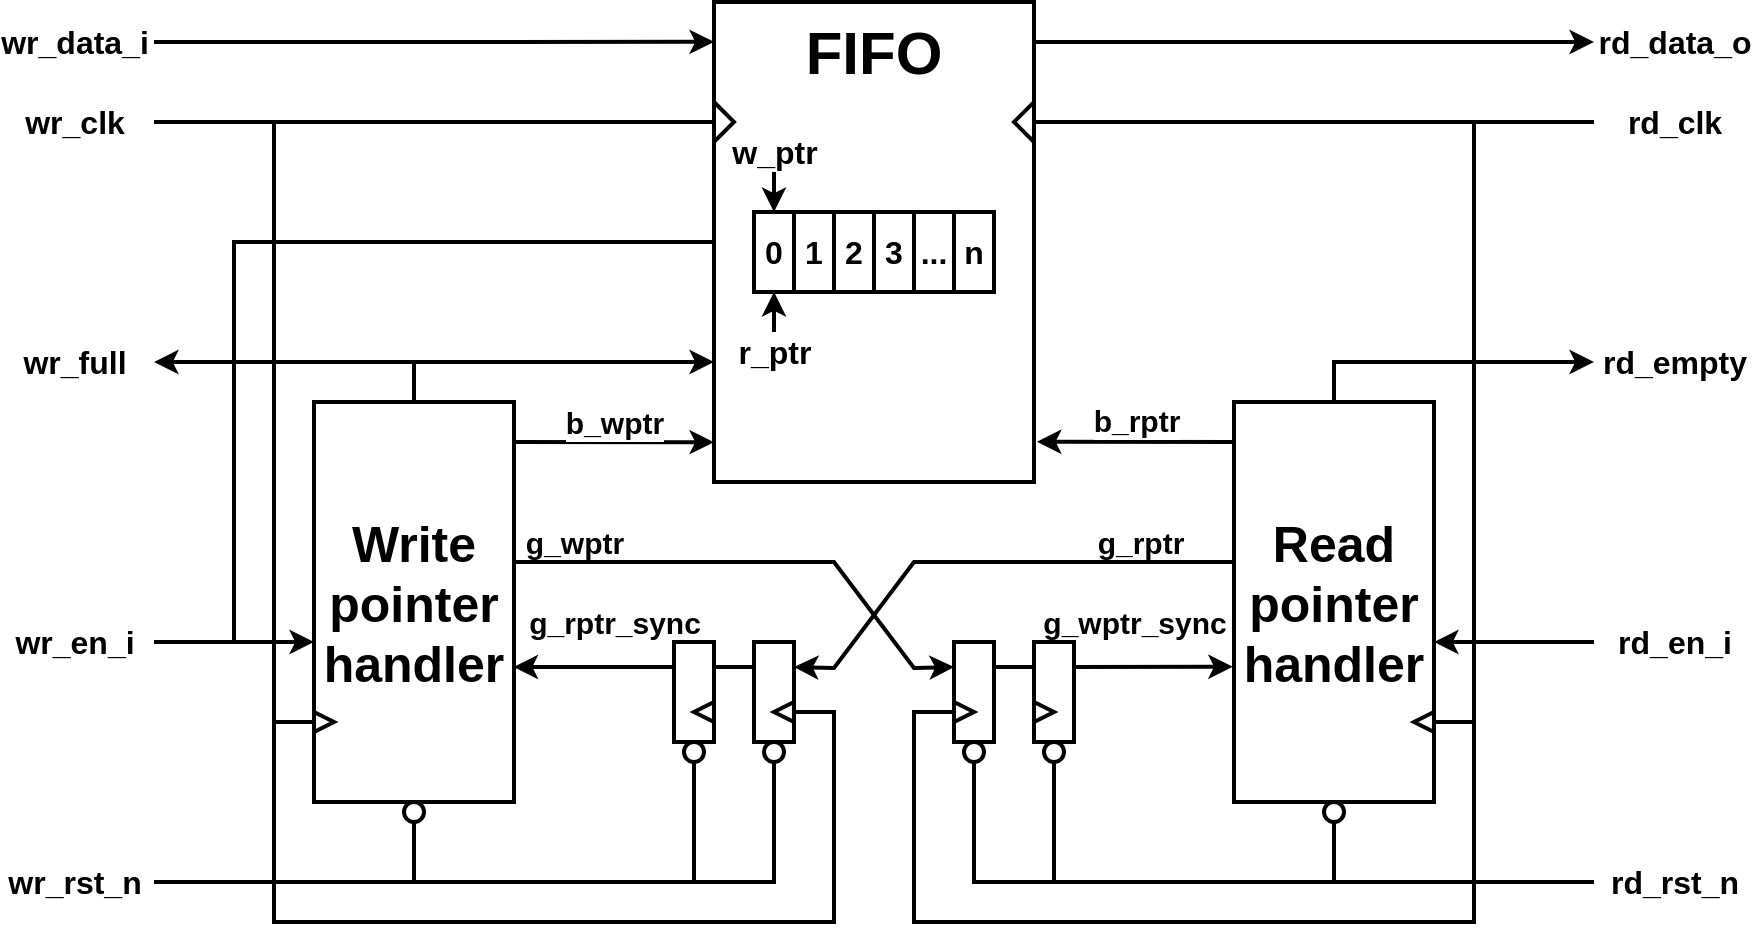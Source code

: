 <mxfile version="24.7.5">
  <diagram name="Page-1" id="hAvGSFw9dj1YhqL5--P1">
    <mxGraphModel dx="1050" dy="621" grid="1" gridSize="10" guides="1" tooltips="1" connect="1" arrows="1" fold="1" page="1" pageScale="1" pageWidth="1169" pageHeight="827" math="0" shadow="0">
      <root>
        <mxCell id="0" />
        <mxCell id="1" parent="0" />
        <mxCell id="6HQJpVp2JJiILHIEEDIj-74" value="&lt;font style=&quot;font-size: 25px;&quot;&gt;Read&lt;/font&gt;&lt;div style=&quot;font-size: 25px;&quot;&gt;&lt;font style=&quot;font-size: 25px;&quot;&gt;pointer&lt;/font&gt;&lt;/div&gt;&lt;div style=&quot;font-size: 25px;&quot;&gt;&lt;font style=&quot;font-size: 25px;&quot;&gt;handler&lt;/font&gt;&lt;/div&gt;" style="rounded=0;whiteSpace=wrap;html=1;fontStyle=1;strokeWidth=2;fontSize=16;labelBackgroundColor=none;" parent="1" vertex="1">
          <mxGeometry x="620" y="360" width="100" height="200" as="geometry" />
        </mxCell>
        <mxCell id="6HQJpVp2JJiILHIEEDIj-72" value="&lt;div style=&quot;font-size: 25px;&quot;&gt;&lt;font style=&quot;font-size: 25px;&quot;&gt;Write&lt;/font&gt;&lt;/div&gt;&lt;div style=&quot;font-size: 25px;&quot;&gt;&lt;font style=&quot;font-size: 25px;&quot;&gt;pointer&lt;/font&gt;&lt;/div&gt;&lt;div style=&quot;font-size: 25px;&quot;&gt;&lt;font style=&quot;font-size: 25px;&quot;&gt;handler&lt;/font&gt;&lt;/div&gt;" style="rounded=0;whiteSpace=wrap;html=1;fontStyle=1;strokeWidth=2;fontSize=16;labelBackgroundColor=none;" parent="1" vertex="1">
          <mxGeometry x="160" y="360" width="100" height="200" as="geometry" />
        </mxCell>
        <mxCell id="6HQJpVp2JJiILHIEEDIj-12" value="" style="rounded=0;whiteSpace=wrap;html=1;fontStyle=1;strokeWidth=2;fontSize=16;labelBackgroundColor=none;" parent="1" vertex="1">
          <mxGeometry x="360" y="160" width="160" height="240" as="geometry" />
        </mxCell>
        <mxCell id="6HQJpVp2JJiILHIEEDIj-2" value="0" style="rounded=0;whiteSpace=wrap;html=1;fontStyle=1;strokeWidth=2;fontSize=16;labelBackgroundColor=none;" parent="1" vertex="1">
          <mxGeometry x="380" y="265" width="20" height="40" as="geometry" />
        </mxCell>
        <mxCell id="6HQJpVp2JJiILHIEEDIj-3" value="1" style="rounded=0;whiteSpace=wrap;html=1;fontStyle=1;strokeWidth=2;fontSize=16;labelBackgroundColor=none;" parent="1" vertex="1">
          <mxGeometry x="400" y="265" width="20" height="40" as="geometry" />
        </mxCell>
        <mxCell id="6HQJpVp2JJiILHIEEDIj-4" value="2" style="rounded=0;whiteSpace=wrap;html=1;fontStyle=1;strokeWidth=2;fontSize=16;labelBackgroundColor=none;" parent="1" vertex="1">
          <mxGeometry x="420" y="265" width="20" height="40" as="geometry" />
        </mxCell>
        <mxCell id="6HQJpVp2JJiILHIEEDIj-5" value="3" style="rounded=0;whiteSpace=wrap;html=1;fontStyle=1;strokeWidth=2;fontSize=16;labelBackgroundColor=none;" parent="1" vertex="1">
          <mxGeometry x="440" y="265" width="20" height="40" as="geometry" />
        </mxCell>
        <mxCell id="6HQJpVp2JJiILHIEEDIj-6" value="..." style="rounded=0;whiteSpace=wrap;html=1;fontStyle=1;strokeWidth=2;fontSize=16;labelBackgroundColor=none;" parent="1" vertex="1">
          <mxGeometry x="460" y="265" width="20" height="40" as="geometry" />
        </mxCell>
        <mxCell id="6HQJpVp2JJiILHIEEDIj-7" value="n" style="rounded=0;whiteSpace=wrap;html=1;fontStyle=1;strokeWidth=2;fontSize=16;labelBackgroundColor=none;" parent="1" vertex="1">
          <mxGeometry x="480" y="265" width="20" height="40" as="geometry" />
        </mxCell>
        <mxCell id="6HQJpVp2JJiILHIEEDIj-10" value="w_ptr" style="endArrow=classic;html=1;rounded=0;entryX=0.5;entryY=0;entryDx=0;entryDy=0;fontStyle=1;strokeWidth=2;fontSize=16;labelBackgroundColor=none;" parent="1" target="6HQJpVp2JJiILHIEEDIj-2" edge="1">
          <mxGeometry x="-1" y="-10" width="50" height="50" relative="1" as="geometry">
            <mxPoint x="390" y="245" as="sourcePoint" />
            <mxPoint x="470" y="195" as="targetPoint" />
            <mxPoint x="10" y="-10" as="offset" />
          </mxGeometry>
        </mxCell>
        <mxCell id="6HQJpVp2JJiILHIEEDIj-11" value="r_ptr" style="endArrow=classic;html=1;rounded=0;entryX=0.5;entryY=1;entryDx=0;entryDy=0;fontStyle=1;strokeWidth=2;fontSize=16;labelBackgroundColor=none;" parent="1" target="6HQJpVp2JJiILHIEEDIj-2" edge="1">
          <mxGeometry x="-1" y="-10" width="50" height="50" relative="1" as="geometry">
            <mxPoint x="390" y="325" as="sourcePoint" />
            <mxPoint x="470" y="235" as="targetPoint" />
            <mxPoint x="-10" y="10" as="offset" />
          </mxGeometry>
        </mxCell>
        <mxCell id="6HQJpVp2JJiILHIEEDIj-13" value="wr_data_i" style="endArrow=classic;html=1;rounded=0;entryX=0;entryY=0.083;entryDx=0;entryDy=0;entryPerimeter=0;fontStyle=1;strokeWidth=2;fontSize=16;labelBackgroundColor=none;" parent="1" target="6HQJpVp2JJiILHIEEDIj-12" edge="1">
          <mxGeometry x="-1" y="-40" width="50" height="50" relative="1" as="geometry">
            <mxPoint x="80" y="180" as="sourcePoint" />
            <mxPoint x="430" y="230" as="targetPoint" />
            <mxPoint x="-40" y="-40" as="offset" />
          </mxGeometry>
        </mxCell>
        <mxCell id="6HQJpVp2JJiILHIEEDIj-14" value="rd_data_o" style="endArrow=classic;html=1;rounded=0;fontStyle=1;strokeWidth=2;fontSize=16;labelBackgroundColor=none;" parent="1" edge="1">
          <mxGeometry x="1" y="40" width="50" height="50" relative="1" as="geometry">
            <mxPoint x="520" y="180" as="sourcePoint" />
            <mxPoint x="800" y="180" as="targetPoint" />
            <mxPoint x="40" y="40" as="offset" />
          </mxGeometry>
        </mxCell>
        <mxCell id="6HQJpVp2JJiILHIEEDIj-15" value="wr_en_i" style="endArrow=classic;html=1;rounded=0;entryX=0;entryY=0.5;entryDx=0;entryDy=0;fontStyle=1;strokeWidth=2;fontSize=16;labelBackgroundColor=none;" parent="1" edge="1">
          <mxGeometry x="-1" y="-40" width="50" height="50" relative="1" as="geometry">
            <mxPoint x="80" y="480" as="sourcePoint" />
            <mxPoint x="160" y="480" as="targetPoint" />
            <mxPoint x="-40" y="-40" as="offset" />
          </mxGeometry>
        </mxCell>
        <mxCell id="6HQJpVp2JJiILHIEEDIj-16" value="rd_en_i" style="endArrow=classic;html=1;rounded=0;entryX=1;entryY=0.5;entryDx=0;entryDy=0;fontStyle=1;strokeWidth=2;fontSize=16;labelBackgroundColor=none;" parent="1" edge="1">
          <mxGeometry x="-1" y="-40" width="50" height="50" relative="1" as="geometry">
            <mxPoint x="800" y="480" as="sourcePoint" />
            <mxPoint x="720" y="480" as="targetPoint" />
            <mxPoint x="40" y="40" as="offset" />
          </mxGeometry>
        </mxCell>
        <mxCell id="6HQJpVp2JJiILHIEEDIj-21" value="" style="triangle;whiteSpace=wrap;html=1;fontStyle=1;strokeWidth=2;fontSize=16;labelBackgroundColor=none;" parent="1" vertex="1">
          <mxGeometry x="360" y="210" width="10" height="20" as="geometry" />
        </mxCell>
        <mxCell id="6HQJpVp2JJiILHIEEDIj-22" value="" style="triangle;whiteSpace=wrap;html=1;direction=west;fontStyle=1;strokeWidth=2;fontSize=16;labelBackgroundColor=none;" parent="1" vertex="1">
          <mxGeometry x="510" y="210" width="10" height="20" as="geometry" />
        </mxCell>
        <mxCell id="6HQJpVp2JJiILHIEEDIj-23" value="wr_full" style="endArrow=classic;startArrow=classic;html=1;rounded=0;fontStyle=1;strokeWidth=2;fontSize=16;labelBackgroundColor=none;" parent="1" edge="1">
          <mxGeometry x="-1" y="-40" width="50" height="50" relative="1" as="geometry">
            <mxPoint x="80" y="340" as="sourcePoint" />
            <mxPoint x="360" y="340" as="targetPoint" />
            <mxPoint x="-40" y="-40" as="offset" />
          </mxGeometry>
        </mxCell>
        <mxCell id="6HQJpVp2JJiILHIEEDIj-24" value="" style="endArrow=none;html=1;rounded=0;exitX=0.5;exitY=0;exitDx=0;exitDy=0;fontStyle=1;strokeWidth=2;fontSize=16;labelBackgroundColor=none;" parent="1" source="6HQJpVp2JJiILHIEEDIj-72" edge="1">
          <mxGeometry width="50" height="50" relative="1" as="geometry">
            <mxPoint x="210" y="400" as="sourcePoint" />
            <mxPoint x="210" y="340" as="targetPoint" />
          </mxGeometry>
        </mxCell>
        <mxCell id="6HQJpVp2JJiILHIEEDIj-29" value="" style="group;fontStyle=1;strokeWidth=2;fontSize=16;labelBackgroundColor=none;" parent="1" vertex="1" connectable="0">
          <mxGeometry x="380" y="480" width="20" height="50" as="geometry" />
        </mxCell>
        <mxCell id="6HQJpVp2JJiILHIEEDIj-46" value="" style="group;fontStyle=1;strokeWidth=2;fontSize=16;labelBackgroundColor=none;" parent="6HQJpVp2JJiILHIEEDIj-29" vertex="1" connectable="0">
          <mxGeometry width="20" height="50" as="geometry" />
        </mxCell>
        <mxCell id="6HQJpVp2JJiILHIEEDIj-26" value="" style="rounded=0;whiteSpace=wrap;html=1;fontStyle=1;strokeWidth=2;fontSize=16;labelBackgroundColor=none;" parent="6HQJpVp2JJiILHIEEDIj-46" vertex="1">
          <mxGeometry width="20" height="50" as="geometry" />
        </mxCell>
        <mxCell id="6HQJpVp2JJiILHIEEDIj-28" value="" style="triangle;whiteSpace=wrap;html=1;direction=west;fontStyle=1;strokeWidth=2;fontSize=16;labelBackgroundColor=none;" parent="6HQJpVp2JJiILHIEEDIj-46" vertex="1">
          <mxGeometry x="10" y="30" width="10" height="10" as="geometry" />
        </mxCell>
        <mxCell id="6HQJpVp2JJiILHIEEDIj-32" value="" style="endArrow=none;html=1;rounded=0;exitX=0;exitY=0.5;exitDx=0;exitDy=0;fontStyle=1;strokeWidth=2;fontSize=16;labelBackgroundColor=none;" parent="1" source="6HQJpVp2JJiILHIEEDIj-28" edge="1">
          <mxGeometry width="50" height="50" relative="1" as="geometry">
            <mxPoint x="430" y="520" as="sourcePoint" />
            <mxPoint x="140" y="220" as="targetPoint" />
            <Array as="points">
              <mxPoint x="420" y="515" />
              <mxPoint x="420" y="620" />
              <mxPoint x="140" y="620" />
            </Array>
          </mxGeometry>
        </mxCell>
        <mxCell id="6HQJpVp2JJiILHIEEDIj-33" value="" style="ellipse;whiteSpace=wrap;html=1;aspect=fixed;fontStyle=1;strokeWidth=2;fontSize=16;labelBackgroundColor=none;" parent="1" vertex="1">
          <mxGeometry x="345" y="530" width="10" height="10" as="geometry" />
        </mxCell>
        <mxCell id="6HQJpVp2JJiILHIEEDIj-34" value="" style="ellipse;whiteSpace=wrap;html=1;aspect=fixed;fontStyle=1;strokeWidth=2;fontSize=16;labelBackgroundColor=none;" parent="1" vertex="1">
          <mxGeometry x="385" y="530" width="10" height="10" as="geometry" />
        </mxCell>
        <mxCell id="6HQJpVp2JJiILHIEEDIj-35" value="" style="endArrow=none;html=1;rounded=0;entryX=0.5;entryY=1;entryDx=0;entryDy=0;fontStyle=1;strokeWidth=2;fontSize=16;labelBackgroundColor=none;" parent="1" target="6HQJpVp2JJiILHIEEDIj-33" edge="1">
          <mxGeometry width="50" height="50" relative="1" as="geometry">
            <mxPoint x="350" y="600" as="sourcePoint" />
            <mxPoint x="480" y="510" as="targetPoint" />
          </mxGeometry>
        </mxCell>
        <mxCell id="6HQJpVp2JJiILHIEEDIj-36" value="" style="endArrow=none;html=1;rounded=0;entryX=0.5;entryY=1;entryDx=0;entryDy=0;fontStyle=1;strokeWidth=2;fontSize=16;labelBackgroundColor=none;" parent="1" target="6HQJpVp2JJiILHIEEDIj-34" edge="1">
          <mxGeometry width="50" height="50" relative="1" as="geometry">
            <mxPoint x="200" y="600" as="sourcePoint" />
            <mxPoint x="450" y="550" as="targetPoint" />
            <Array as="points">
              <mxPoint x="390" y="600" />
            </Array>
          </mxGeometry>
        </mxCell>
        <mxCell id="6HQJpVp2JJiILHIEEDIj-37" value="" style="ellipse;whiteSpace=wrap;html=1;aspect=fixed;fontStyle=1;strokeWidth=2;fontSize=16;labelBackgroundColor=none;" parent="1" vertex="1">
          <mxGeometry x="205" y="560" width="10" height="10" as="geometry" />
        </mxCell>
        <mxCell id="6HQJpVp2JJiILHIEEDIj-39" value="wr_rst_n" style="endArrow=none;html=1;rounded=0;exitX=0.5;exitY=1;exitDx=0;exitDy=0;fontStyle=1;strokeWidth=2;fontSize=16;labelBackgroundColor=none;" parent="1" edge="1">
          <mxGeometry x="1" y="40" width="50" height="50" relative="1" as="geometry">
            <mxPoint x="210" y="570" as="sourcePoint" />
            <mxPoint x="80" y="600" as="targetPoint" />
            <Array as="points">
              <mxPoint x="210" y="600" />
            </Array>
            <mxPoint x="-40" y="-40" as="offset" />
          </mxGeometry>
        </mxCell>
        <mxCell id="6HQJpVp2JJiILHIEEDIj-40" value="g_rptr_sync" style="endArrow=classic;html=1;rounded=0;exitX=0;exitY=0.25;exitDx=0;exitDy=0;entryX=0.998;entryY=0.578;entryDx=0;entryDy=0;entryPerimeter=0;fontStyle=1;strokeWidth=2;fontSize=15;labelBackgroundColor=none;" parent="1" source="6HQJpVp2JJiILHIEEDIj-25" edge="1">
          <mxGeometry x="-0.252" y="-22" width="50" height="50" relative="1" as="geometry">
            <mxPoint x="350" y="520" as="sourcePoint" />
            <mxPoint x="259.8" y="492.48" as="targetPoint" />
            <mxPoint as="offset" />
          </mxGeometry>
        </mxCell>
        <mxCell id="6HQJpVp2JJiILHIEEDIj-42" value="" style="endArrow=none;html=1;rounded=0;entryX=0;entryY=0.25;entryDx=0;entryDy=0;exitX=1;exitY=0.25;exitDx=0;exitDy=0;fontStyle=1;strokeWidth=2;fontSize=16;labelBackgroundColor=none;" parent="1" source="6HQJpVp2JJiILHIEEDIj-25" target="6HQJpVp2JJiILHIEEDIj-26" edge="1">
          <mxGeometry width="50" height="50" relative="1" as="geometry">
            <mxPoint x="360" y="510" as="sourcePoint" />
            <mxPoint x="410" y="460" as="targetPoint" />
          </mxGeometry>
        </mxCell>
        <mxCell id="6HQJpVp2JJiILHIEEDIj-43" value="g_rptr" style="endArrow=classic;html=1;rounded=0;entryX=1;entryY=0.25;entryDx=0;entryDy=0;exitX=0;exitY=0.25;exitDx=0;exitDy=0;fontStyle=1;strokeWidth=2;fontSize=15;labelBackgroundColor=none;" parent="1" target="6HQJpVp2JJiILHIEEDIj-26" edge="1">
          <mxGeometry x="-0.619" y="-10" width="50" height="50" relative="1" as="geometry">
            <mxPoint x="620" y="440" as="sourcePoint" />
            <mxPoint x="470" y="460" as="targetPoint" />
            <Array as="points">
              <mxPoint x="460" y="440" />
              <mxPoint x="420" y="493" />
            </Array>
            <mxPoint as="offset" />
          </mxGeometry>
        </mxCell>
        <mxCell id="6HQJpVp2JJiILHIEEDIj-44" value="g_wptr" style="endArrow=classic;html=1;rounded=0;exitX=1;exitY=0.25;exitDx=0;exitDy=0;entryX=0;entryY=0.25;entryDx=0;entryDy=0;fontStyle=1;strokeWidth=2;fontSize=15;labelBackgroundColor=none;" parent="1" target="6HQJpVp2JJiILHIEEDIj-51" edge="1">
          <mxGeometry x="-0.761" y="10" width="50" height="50" relative="1" as="geometry">
            <mxPoint x="260" y="440" as="sourcePoint" />
            <mxPoint x="480" y="490" as="targetPoint" />
            <Array as="points">
              <mxPoint x="390" y="440" />
              <mxPoint x="420" y="440" />
              <mxPoint x="460" y="493" />
            </Array>
            <mxPoint as="offset" />
          </mxGeometry>
        </mxCell>
        <mxCell id="6HQJpVp2JJiILHIEEDIj-45" value="" style="group;fontStyle=1;strokeWidth=2;fontSize=16;labelBackgroundColor=none;" parent="1" vertex="1" connectable="0">
          <mxGeometry x="340" y="480" width="20" height="50" as="geometry" />
        </mxCell>
        <mxCell id="6HQJpVp2JJiILHIEEDIj-25" value="" style="rounded=0;whiteSpace=wrap;html=1;fontStyle=1;strokeWidth=2;fontSize=16;labelBackgroundColor=none;" parent="6HQJpVp2JJiILHIEEDIj-45" vertex="1">
          <mxGeometry width="20" height="50" as="geometry" />
        </mxCell>
        <mxCell id="6HQJpVp2JJiILHIEEDIj-27" value="" style="triangle;whiteSpace=wrap;html=1;direction=west;fontStyle=1;strokeWidth=2;fontSize=16;labelBackgroundColor=none;" parent="6HQJpVp2JJiILHIEEDIj-45" vertex="1">
          <mxGeometry x="10" y="30" width="10" height="10" as="geometry" />
        </mxCell>
        <mxCell id="6HQJpVp2JJiILHIEEDIj-47" value="" style="group;fontStyle=1;strokeWidth=2;fontSize=16;labelBackgroundColor=none;" parent="1" vertex="1" connectable="0">
          <mxGeometry x="520" y="480" width="20" height="50" as="geometry" />
        </mxCell>
        <mxCell id="6HQJpVp2JJiILHIEEDIj-48" value="" style="rounded=0;whiteSpace=wrap;html=1;fontStyle=1;strokeWidth=2;fontSize=16;labelBackgroundColor=none;" parent="6HQJpVp2JJiILHIEEDIj-47" vertex="1">
          <mxGeometry width="20" height="50" as="geometry" />
        </mxCell>
        <mxCell id="6HQJpVp2JJiILHIEEDIj-49" value="" style="triangle;whiteSpace=wrap;html=1;direction=east;fontStyle=1;strokeWidth=2;fontSize=16;labelBackgroundColor=none;" parent="6HQJpVp2JJiILHIEEDIj-47" vertex="1">
          <mxGeometry y="30" width="10" height="10" as="geometry" />
        </mxCell>
        <mxCell id="6HQJpVp2JJiILHIEEDIj-50" value="" style="group;fontStyle=1;strokeWidth=2;fontSize=16;labelBackgroundColor=none;" parent="1" vertex="1" connectable="0">
          <mxGeometry x="480" y="480" width="20" height="50" as="geometry" />
        </mxCell>
        <mxCell id="6HQJpVp2JJiILHIEEDIj-51" value="" style="rounded=0;whiteSpace=wrap;html=1;fontStyle=1;strokeWidth=2;fontSize=16;labelBackgroundColor=none;" parent="6HQJpVp2JJiILHIEEDIj-50" vertex="1">
          <mxGeometry width="20" height="50" as="geometry" />
        </mxCell>
        <mxCell id="6HQJpVp2JJiILHIEEDIj-52" value="" style="triangle;whiteSpace=wrap;html=1;direction=east;fontStyle=1;strokeWidth=2;fontSize=16;labelBackgroundColor=none;" parent="6HQJpVp2JJiILHIEEDIj-50" vertex="1">
          <mxGeometry y="30" width="10" height="10" as="geometry" />
        </mxCell>
        <mxCell id="6HQJpVp2JJiILHIEEDIj-53" value="" style="endArrow=none;html=1;rounded=0;entryX=0;entryY=0.25;entryDx=0;entryDy=0;exitX=1;exitY=0.25;exitDx=0;exitDy=0;fontStyle=1;strokeWidth=2;fontSize=16;labelBackgroundColor=none;" parent="1" source="6HQJpVp2JJiILHIEEDIj-51" target="6HQJpVp2JJiILHIEEDIj-48" edge="1">
          <mxGeometry width="50" height="50" relative="1" as="geometry">
            <mxPoint x="460" y="510" as="sourcePoint" />
            <mxPoint x="510" y="460" as="targetPoint" />
          </mxGeometry>
        </mxCell>
        <mxCell id="6HQJpVp2JJiILHIEEDIj-54" value="g_wptr_sync" style="endArrow=classic;html=1;rounded=0;entryX=-0.006;entryY=0.577;entryDx=0;entryDy=0;entryPerimeter=0;exitX=1;exitY=0.25;exitDx=0;exitDy=0;fontStyle=1;strokeWidth=2;fontSize=15;labelBackgroundColor=none;" parent="1" source="6HQJpVp2JJiILHIEEDIj-48" edge="1">
          <mxGeometry x="-0.243" y="22" width="50" height="50" relative="1" as="geometry">
            <mxPoint x="490" y="520" as="sourcePoint" />
            <mxPoint x="619.4" y="492.32" as="targetPoint" />
            <mxPoint as="offset" />
          </mxGeometry>
        </mxCell>
        <mxCell id="6HQJpVp2JJiILHIEEDIj-55" value="" style="ellipse;whiteSpace=wrap;html=1;aspect=fixed;fontStyle=1;strokeWidth=2;fontSize=16;labelBackgroundColor=none;" parent="1" vertex="1">
          <mxGeometry x="485" y="530" width="10" height="10" as="geometry" />
        </mxCell>
        <mxCell id="6HQJpVp2JJiILHIEEDIj-56" value="" style="ellipse;whiteSpace=wrap;html=1;aspect=fixed;fontStyle=1;strokeWidth=2;fontSize=16;labelBackgroundColor=none;" parent="1" vertex="1">
          <mxGeometry x="525" y="530" width="10" height="10" as="geometry" />
        </mxCell>
        <mxCell id="6HQJpVp2JJiILHIEEDIj-57" value="rd_rst_n" style="endArrow=none;html=1;rounded=0;entryX=0.5;entryY=1;entryDx=0;entryDy=0;fontStyle=1;strokeWidth=2;fontSize=16;labelBackgroundColor=none;" parent="1" target="6HQJpVp2JJiILHIEEDIj-55" edge="1">
          <mxGeometry x="-1" y="-40" width="50" height="50" relative="1" as="geometry">
            <mxPoint x="800" y="600" as="sourcePoint" />
            <mxPoint x="510" y="530" as="targetPoint" />
            <Array as="points">
              <mxPoint x="490" y="600" />
            </Array>
            <mxPoint x="40" y="40" as="offset" />
          </mxGeometry>
        </mxCell>
        <mxCell id="6HQJpVp2JJiILHIEEDIj-58" value="" style="endArrow=none;html=1;rounded=0;entryX=0.5;entryY=1;entryDx=0;entryDy=0;fontStyle=1;strokeWidth=2;fontSize=16;labelBackgroundColor=none;" parent="1" target="6HQJpVp2JJiILHIEEDIj-56" edge="1">
          <mxGeometry width="50" height="50" relative="1" as="geometry">
            <mxPoint x="530" y="600" as="sourcePoint" />
            <mxPoint x="510" y="530" as="targetPoint" />
          </mxGeometry>
        </mxCell>
        <mxCell id="6HQJpVp2JJiILHIEEDIj-59" value="" style="ellipse;whiteSpace=wrap;html=1;aspect=fixed;fontStyle=1;strokeWidth=2;fontSize=16;labelBackgroundColor=none;" parent="1" vertex="1">
          <mxGeometry x="665" y="560" width="10" height="10" as="geometry" />
        </mxCell>
        <mxCell id="6HQJpVp2JJiILHIEEDIj-60" value="" style="endArrow=none;html=1;rounded=0;entryX=0.5;entryY=1;entryDx=0;entryDy=0;fontStyle=1;strokeWidth=2;fontSize=16;labelBackgroundColor=none;" parent="1" target="6HQJpVp2JJiILHIEEDIj-59" edge="1">
          <mxGeometry width="50" height="50" relative="1" as="geometry">
            <mxPoint x="670" y="600" as="sourcePoint" />
            <mxPoint x="660" y="520" as="targetPoint" />
          </mxGeometry>
        </mxCell>
        <mxCell id="6HQJpVp2JJiILHIEEDIj-62" value="rd_empty" style="endArrow=classic;html=1;rounded=0;exitX=0.5;exitY=0;exitDx=0;exitDy=0;fontStyle=1;strokeWidth=2;fontSize=16;labelBackgroundColor=none;" parent="1" source="6HQJpVp2JJiILHIEEDIj-74" edge="1">
          <mxGeometry x="1" y="40" width="50" height="50" relative="1" as="geometry">
            <mxPoint x="670" y="400" as="sourcePoint" />
            <mxPoint x="800" y="340" as="targetPoint" />
            <Array as="points">
              <mxPoint x="670" y="340" />
            </Array>
            <mxPoint x="40" y="40" as="offset" />
          </mxGeometry>
        </mxCell>
        <mxCell id="6HQJpVp2JJiILHIEEDIj-63" value="&lt;font style=&quot;font-size: 30px;&quot;&gt;FIFO&lt;/font&gt;" style="text;html=1;align=center;verticalAlign=middle;whiteSpace=wrap;rounded=0;fontStyle=1;strokeWidth=2;fontSize=16;labelBackgroundColor=none;" parent="1" vertex="1">
          <mxGeometry x="360" y="160" width="160" height="50" as="geometry" />
        </mxCell>
        <mxCell id="6HQJpVp2JJiILHIEEDIj-64" value="" style="endArrow=none;html=1;rounded=0;entryX=0;entryY=0.5;entryDx=0;entryDy=0;fontStyle=1;strokeWidth=2;fontSize=16;labelBackgroundColor=none;" parent="1" target="6HQJpVp2JJiILHIEEDIj-52" edge="1">
          <mxGeometry width="50" height="50" relative="1" as="geometry">
            <mxPoint x="740" y="220" as="sourcePoint" />
            <mxPoint x="540" y="470" as="targetPoint" />
            <Array as="points">
              <mxPoint x="740" y="620" />
              <mxPoint x="460" y="620" />
              <mxPoint x="460" y="515" />
            </Array>
          </mxGeometry>
        </mxCell>
        <mxCell id="6HQJpVp2JJiILHIEEDIj-65" value="" style="endArrow=none;html=1;rounded=0;entryX=0;entryY=0.5;entryDx=0;entryDy=0;fontStyle=1;strokeWidth=2;fontSize=16;labelBackgroundColor=none;" parent="1" target="6HQJpVp2JJiILHIEEDIj-12" edge="1">
          <mxGeometry width="50" height="50" relative="1" as="geometry">
            <mxPoint x="120" y="480" as="sourcePoint" />
            <mxPoint x="430" y="420" as="targetPoint" />
            <Array as="points">
              <mxPoint x="120" y="280" />
            </Array>
          </mxGeometry>
        </mxCell>
        <mxCell id="6HQJpVp2JJiILHIEEDIj-66" value="" style="triangle;whiteSpace=wrap;html=1;direction=west;fontStyle=1;strokeWidth=2;fontSize=16;labelBackgroundColor=none;" parent="1" vertex="1">
          <mxGeometry x="710" y="515" width="10" height="10" as="geometry" />
        </mxCell>
        <mxCell id="6HQJpVp2JJiILHIEEDIj-67" value="" style="endArrow=none;html=1;rounded=0;exitX=0;exitY=0.5;exitDx=0;exitDy=0;fontStyle=1;strokeWidth=2;fontSize=16;labelBackgroundColor=none;" parent="1" source="6HQJpVp2JJiILHIEEDIj-66" edge="1">
          <mxGeometry width="50" height="50" relative="1" as="geometry">
            <mxPoint x="650" y="530" as="sourcePoint" />
            <mxPoint x="740" y="520" as="targetPoint" />
          </mxGeometry>
        </mxCell>
        <mxCell id="6HQJpVp2JJiILHIEEDIj-68" value="" style="triangle;whiteSpace=wrap;html=1;direction=east;fontStyle=1;strokeWidth=2;fontSize=16;labelBackgroundColor=none;" parent="1" vertex="1">
          <mxGeometry x="160" y="515" width="10" height="10" as="geometry" />
        </mxCell>
        <mxCell id="6HQJpVp2JJiILHIEEDIj-69" value="" style="endArrow=none;html=1;rounded=0;entryX=0;entryY=0.75;entryDx=0;entryDy=0;fontStyle=1;strokeWidth=2;fontSize=16;labelBackgroundColor=none;" parent="1" edge="1">
          <mxGeometry width="50" height="50" relative="1" as="geometry">
            <mxPoint x="140" y="520" as="sourcePoint" />
            <mxPoint x="160" y="520" as="targetPoint" />
          </mxGeometry>
        </mxCell>
        <mxCell id="6HQJpVp2JJiILHIEEDIj-70" value="wr_clk" style="endArrow=none;html=1;rounded=0;entryX=0;entryY=0.5;entryDx=0;entryDy=0;fontStyle=1;strokeWidth=2;fontSize=16;labelBackgroundColor=none;" parent="1" target="6HQJpVp2JJiILHIEEDIj-21" edge="1">
          <mxGeometry x="-1" y="-40" width="50" height="50" relative="1" as="geometry">
            <mxPoint x="80" y="220" as="sourcePoint" />
            <mxPoint x="290" y="240" as="targetPoint" />
            <mxPoint x="-40" y="-40" as="offset" />
          </mxGeometry>
        </mxCell>
        <mxCell id="6HQJpVp2JJiILHIEEDIj-71" value="rd_clk" style="endArrow=none;html=1;rounded=0;exitX=0;exitY=0.5;exitDx=0;exitDy=0;fontStyle=1;strokeWidth=2;fontSize=16;labelBackgroundColor=none;" parent="1" source="6HQJpVp2JJiILHIEEDIj-22" edge="1">
          <mxGeometry x="1" y="40" width="50" height="50" relative="1" as="geometry">
            <mxPoint x="540" y="230" as="sourcePoint" />
            <mxPoint x="800" y="220" as="targetPoint" />
            <mxPoint x="40" y="40" as="offset" />
          </mxGeometry>
        </mxCell>
        <mxCell id="6HQJpVp2JJiILHIEEDIj-73" value="&lt;b style=&quot;font-size: 15px;&quot;&gt;&lt;font style=&quot;font-size: 15px;&quot;&gt;b_wptr&lt;/font&gt;&lt;/b&gt;" style="endArrow=classic;html=1;rounded=0;exitX=0.993;exitY=0.1;exitDx=0;exitDy=0;exitPerimeter=0;strokeWidth=2;entryX=0;entryY=0.917;entryDx=0;entryDy=0;entryPerimeter=0;fontSize=15;" parent="1" source="6HQJpVp2JJiILHIEEDIj-72" target="6HQJpVp2JJiILHIEEDIj-12" edge="1">
          <mxGeometry x="0.012" y="10" width="50" height="50" relative="1" as="geometry">
            <mxPoint x="300" y="409.8" as="sourcePoint" />
            <mxPoint x="350" y="380" as="targetPoint" />
            <mxPoint as="offset" />
          </mxGeometry>
        </mxCell>
        <mxCell id="6HQJpVp2JJiILHIEEDIj-75" value="&lt;b style=&quot;font-size: 15px;&quot;&gt;&lt;font style=&quot;font-size: 15px;&quot;&gt;b_rptr&lt;/font&gt;&lt;/b&gt;" style="endArrow=classic;html=1;rounded=0;exitX=0.993;exitY=0.1;exitDx=0;exitDy=0;exitPerimeter=0;strokeWidth=2;entryX=1.009;entryY=0.916;entryDx=0;entryDy=0;entryPerimeter=0;fontSize=15;" parent="1" target="6HQJpVp2JJiILHIEEDIj-12" edge="1">
          <mxGeometry x="0.008" y="-11" width="50" height="50" relative="1" as="geometry">
            <mxPoint x="621" y="380" as="sourcePoint" />
            <mxPoint x="530" y="380" as="targetPoint" />
            <mxPoint as="offset" />
          </mxGeometry>
        </mxCell>
      </root>
    </mxGraphModel>
  </diagram>
</mxfile>
